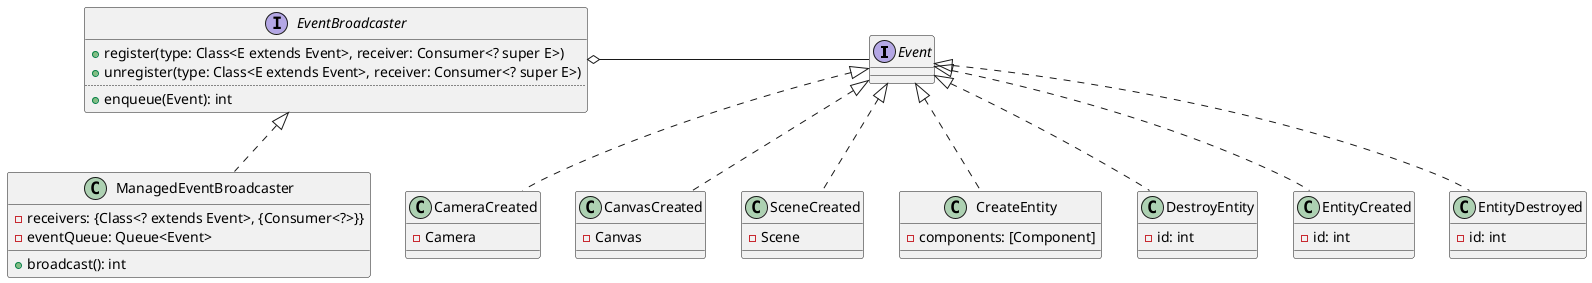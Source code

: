 @startuml

interface Event
Event <|.. CameraCreated
Event <|..CanvasCreated
Event <|.. SceneCreated
Event <|.. CreateEntity
Event <|.. DestroyEntity
Event <|.. EntityCreated
Event <|.. EntityDestroyed

class CameraCreated {
	-Camera
}
class CanvasCreated {
	-Canvas
}
class SceneCreated {
	-Scene
}
class CreateEntity {
	-components: [Component]
}
class DestroyEntity {
	-id: int
}
class EntityCreated {
	-id: int
}
class EntityDestroyed {
	-id: int
}

interface EventBroadcaster {
	+register(type: Class<E extends Event>, receiver: Consumer<? super E>)
	+unregister(type: Class<E extends Event>, receiver: Consumer<? super E>)
	..
	+enqueue(Event): int
}
EventBroadcaster o- Event

class ManagedEventBroadcaster {
	-receivers: {Class<? extends Event>, {Consumer<?>}}
	-eventQueue: Queue<Event>
	__
	+broadcast(): int
}
ManagedEventBroadcaster .u.|> EventBroadcaster

@enduml
